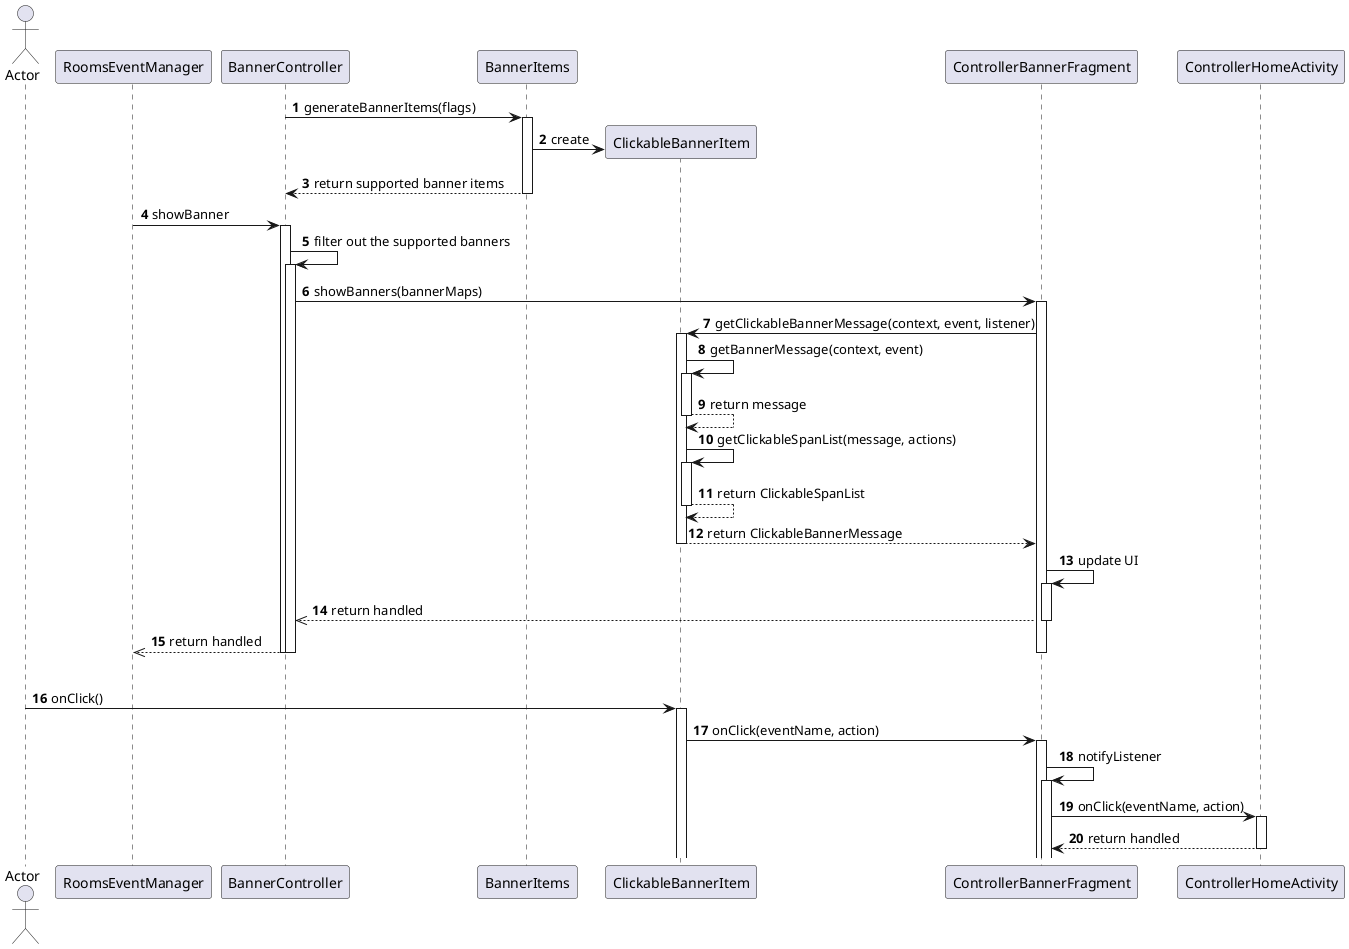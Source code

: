 @startuml
'https://plantuml.com/sequence-diagram

autonumber

actor Actor
participant RoomsEventManager order 0
autoactivate on

BannerController -> BannerItems: generateBannerItems(flags)
BannerItems -> ClickableBannerItem **: create
return return supported banner items

RoomsEventManager -> BannerController: showBanner


BannerController -> BannerController: filter out the supported banners
BannerController -> ControllerBannerFragment: showBanners(bannerMaps)

ControllerBannerFragment -> ClickableBannerItem: getClickableBannerMessage(context, event, listener)
ClickableBannerItem -> ClickableBannerItem: getBannerMessage(context, event)
return return message
ClickableBannerItem -> ClickableBannerItem : getClickableSpanList(message, actions)
return return ClickableSpanList
return return ClickableBannerMessage
ControllerBannerFragment -> ControllerBannerFragment: update UI
ControllerBannerFragment -->> BannerController: return handled
BannerController -->> RoomsEventManager: return handled
deactivate BannerController
deactivate ControllerBannerFragment
|||
Actor -> ClickableBannerItem: onClick()
ClickableBannerItem -> ControllerBannerFragment: onClick(eventName, action)
ControllerBannerFragment -> ControllerBannerFragment: notifyListener
ControllerBannerFragment -> ControllerHomeActivity: onClick(eventName, action)
return return handled
@enduml